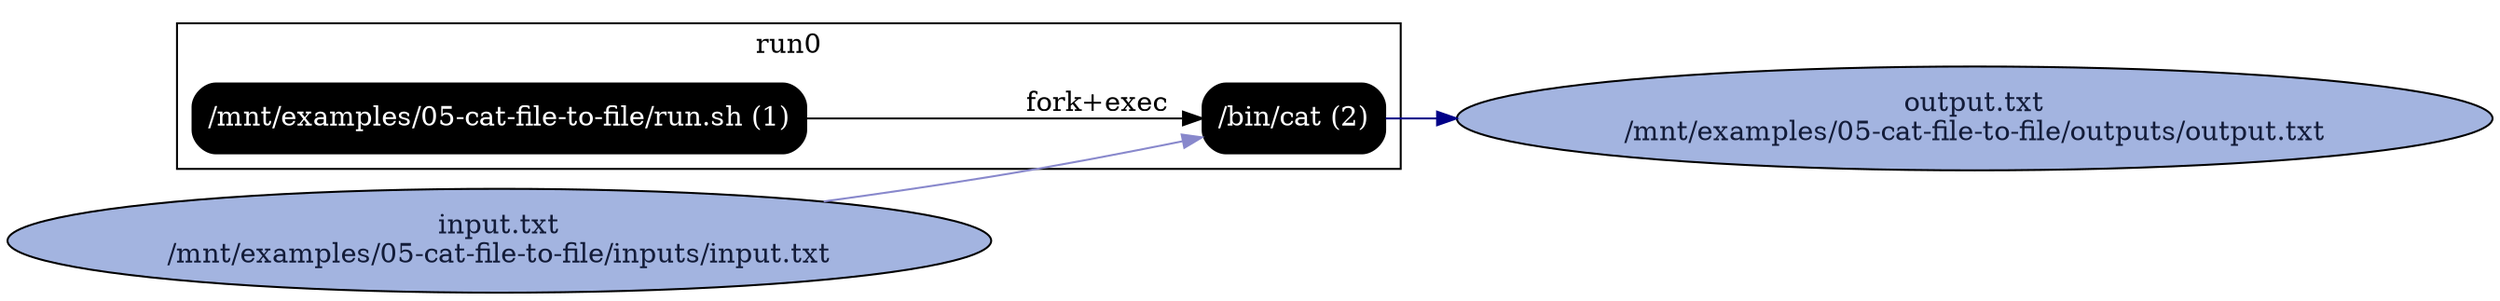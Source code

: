 digraph G {
    rankdir=LR;

    /* programs */
    node [shape=box fontcolor=white fillcolor=black style="filled,rounded"];
    subgraph cluster_run0 {
        label="run0";
        prog0 [label="/mnt/examples/05-cat-file-to-file/run.sh (1)"];
        prog1 [label="/bin/cat (2)"];
        prog0 -> prog1 [label="fork+exec"];
    }

    node [shape=ellipse fontcolor="#131C39" fillcolor="#C9D2ED"];

    /* other files */
    "/mnt/examples/05-cat-file-to-file/inputs/input.txt" [fillcolor="#A3B4E0", label="input.txt\n/mnt/examples/05-cat-file-to-file/inputs/input.txt"];
    "/mnt/examples/05-cat-file-to-file/outputs/output.txt" [fillcolor="#A3B4E0", label="output.txt\n/mnt/examples/05-cat-file-to-file/outputs/output.txt"];

    prog1 -> "/mnt/examples/05-cat-file-to-file/outputs/output.txt" [color="#000088"];
    "/mnt/examples/05-cat-file-to-file/inputs/input.txt" -> prog1 [color="#8888CC"];
}
